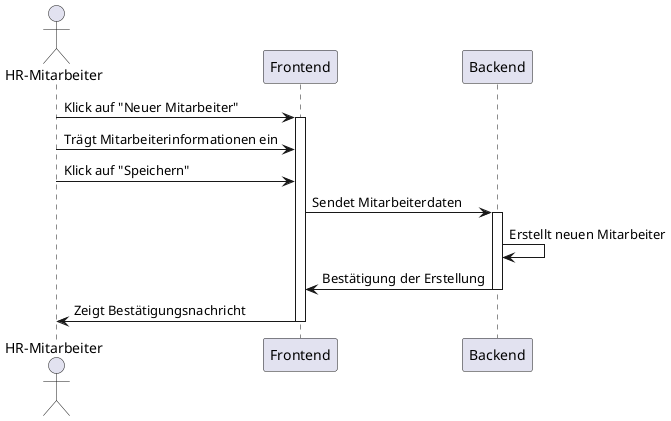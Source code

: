 @startuml
actor "HR-Mitarbeiter" as HR
participant Frontend as F
participant Backend as B

HR -> F : Klick auf "Neuer Mitarbeiter"
activate F
HR -> F : Trägt Mitarbeiterinformationen ein
HR -> F : Klick auf "Speichern"
F -> B : Sendet Mitarbeiterdaten
activate B
B -> B : Erstellt neuen Mitarbeiter
B -> F : Bestätigung der Erstellung
deactivate B
F -> HR : Zeigt Bestätigungsnachricht
deactivate F
@enduml
